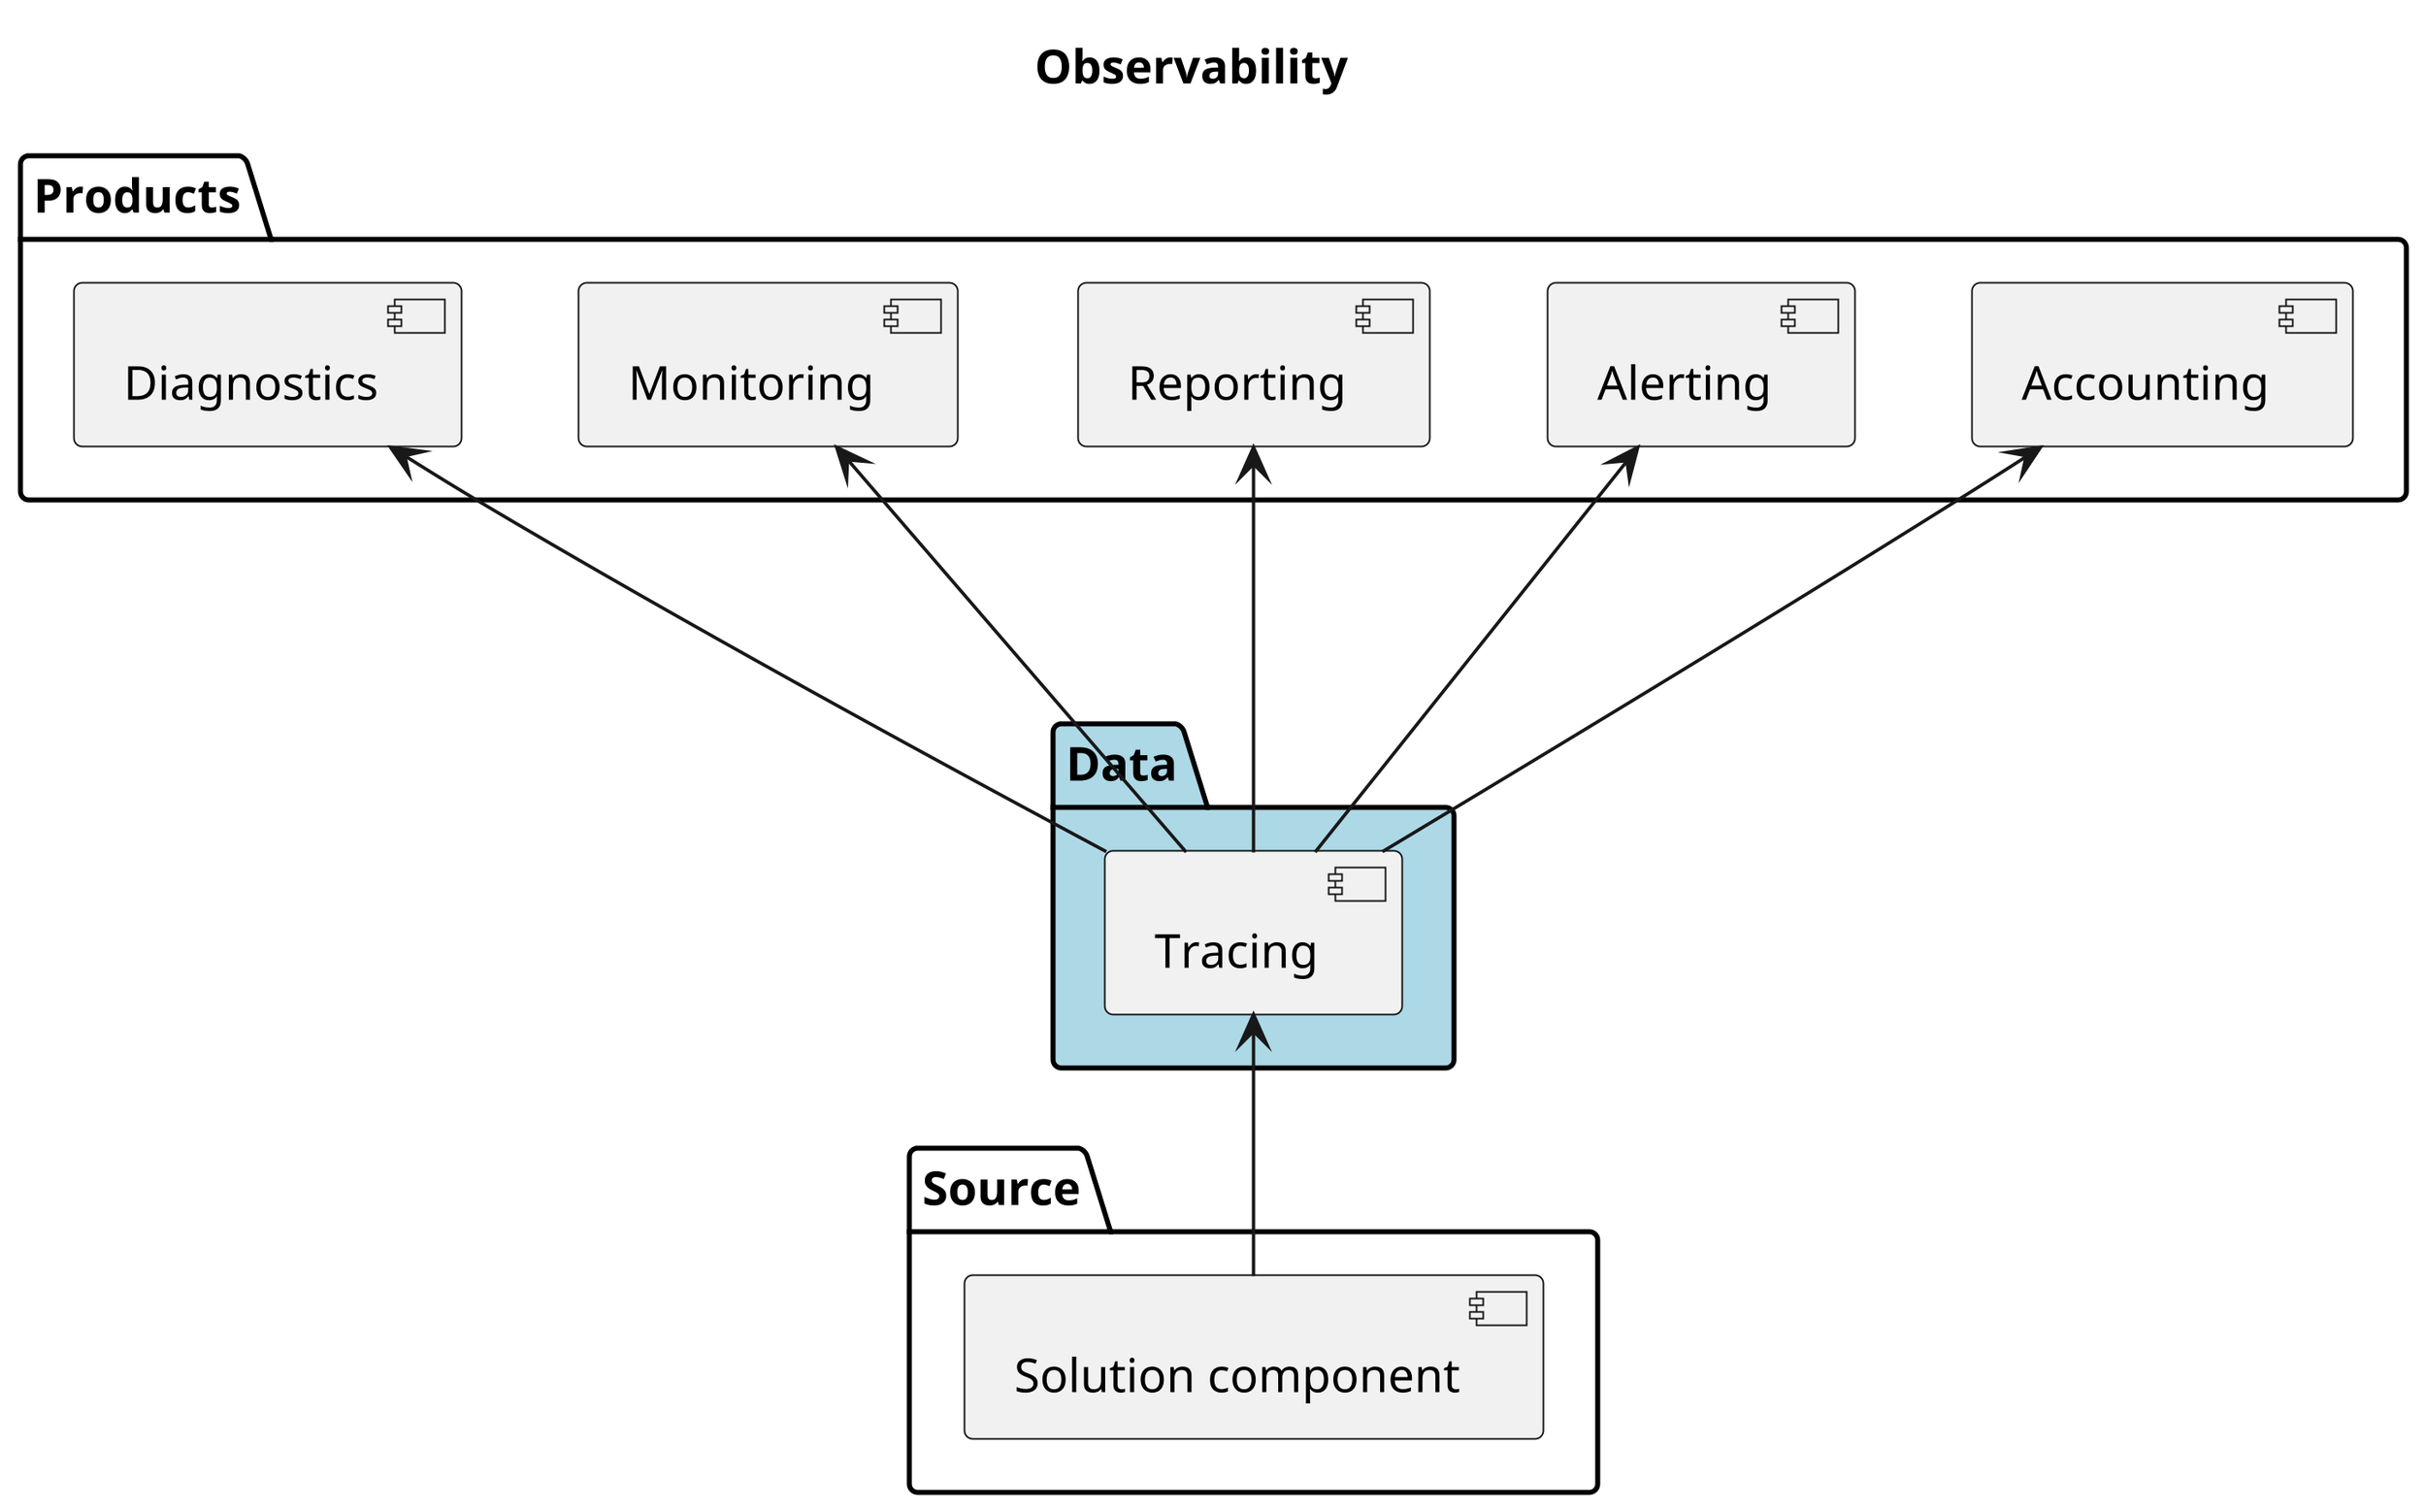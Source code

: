 @startuml

skinparam componentStyle uml2

scale 4

title Observability

package "Products" {
  component Accounting
  component Alerting
  component Diagnostics
  component Monitoring
  component Reporting
}

package "Data" #LightBlue {
  component "Tracing" as Tracing
}


package "Source" #White {
  component "Solution component" as Component
}


Component -u-> Tracing

Tracing --u-> Accounting
Tracing --u-> Alerting
Tracing --u-> Reporting
Tracing --u-> Monitoring
Tracing --u-> Diagnostics


@enduml

